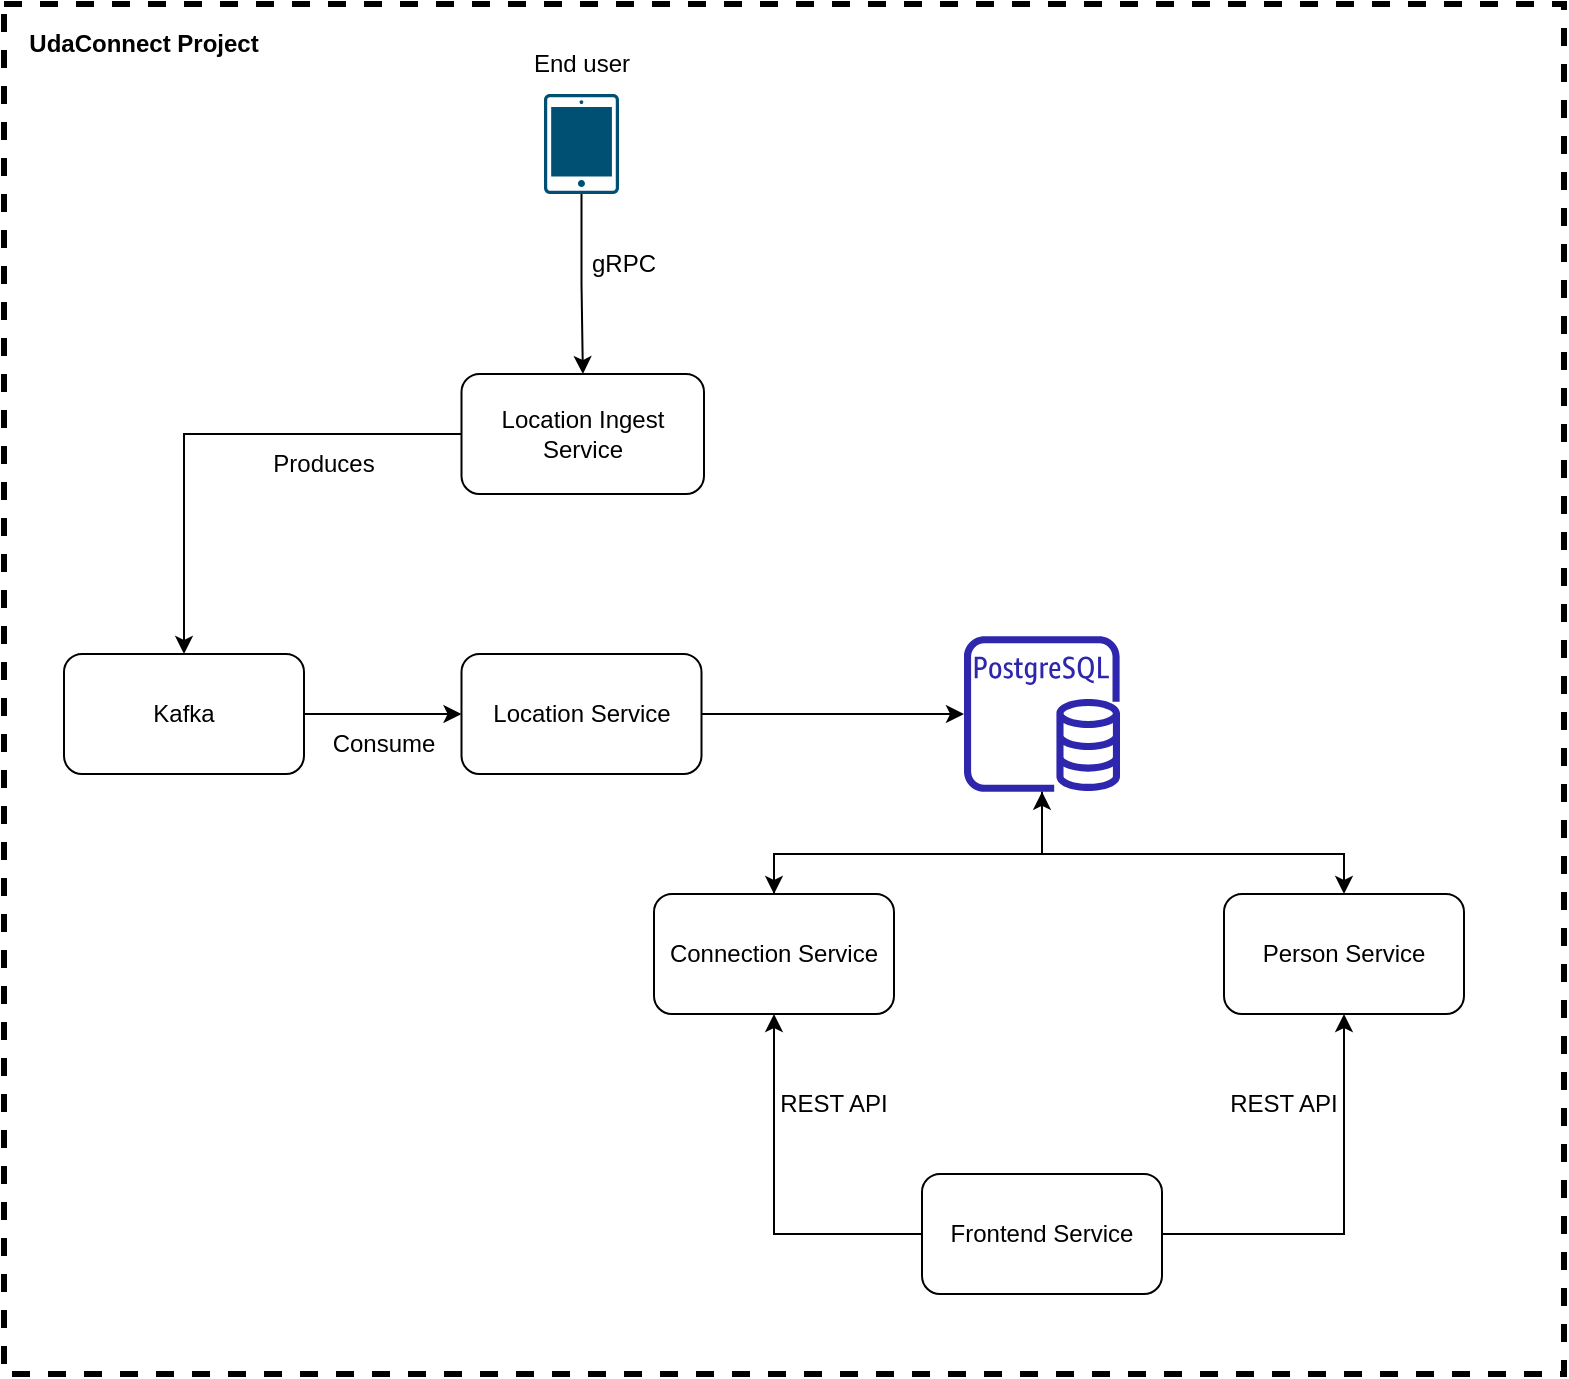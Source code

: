<mxfile version="20.3.0" type="device"><diagram id="W4kPId2-rC0gbcllC_3r" name="Page-1"><mxGraphModel dx="1106" dy="788" grid="1" gridSize="10" guides="1" tooltips="1" connect="1" arrows="1" fold="1" page="1" pageScale="1" pageWidth="850" pageHeight="1100" math="0" shadow="0"><root><mxCell id="0"/><mxCell id="1" parent="0"/><mxCell id="LUqAUPTAB1HtqCg-LuaZ-9" style="edgeStyle=orthogonalEdgeStyle;rounded=0;orthogonalLoop=1;jettySize=auto;html=1;" edge="1" parent="1" source="LUqAUPTAB1HtqCg-LuaZ-1" target="LUqAUPTAB1HtqCg-LuaZ-2"><mxGeometry relative="1" as="geometry"/></mxCell><mxCell id="LUqAUPTAB1HtqCg-LuaZ-1" value="" style="sketch=0;points=[[0.015,0.015,0],[0.985,0.015,0],[0.985,0.985,0],[0.015,0.985,0],[0.25,0,0],[0.5,0,0],[0.75,0,0],[1,0.25,0],[1,0.5,0],[1,0.75,0],[0.75,1,0],[0.5,1,0],[0.25,1,0],[0,0.75,0],[0,0.5,0],[0,0.25,0]];verticalLabelPosition=bottom;html=1;verticalAlign=top;aspect=fixed;align=center;pointerEvents=1;shape=mxgraph.cisco19.handheld;fillColor=#005073;strokeColor=none;" vertex="1" parent="1"><mxGeometry x="310" y="120" width="37.5" height="50" as="geometry"/></mxCell><mxCell id="LUqAUPTAB1HtqCg-LuaZ-10" style="edgeStyle=orthogonalEdgeStyle;rounded=0;orthogonalLoop=1;jettySize=auto;html=1;" edge="1" parent="1" source="LUqAUPTAB1HtqCg-LuaZ-2" target="LUqAUPTAB1HtqCg-LuaZ-3"><mxGeometry relative="1" as="geometry"/></mxCell><mxCell id="LUqAUPTAB1HtqCg-LuaZ-2" value="Location Ingest Service" style="rounded=1;whiteSpace=wrap;html=1;" vertex="1" parent="1"><mxGeometry x="268.75" y="260" width="121.25" height="60" as="geometry"/></mxCell><mxCell id="LUqAUPTAB1HtqCg-LuaZ-11" style="edgeStyle=orthogonalEdgeStyle;rounded=0;orthogonalLoop=1;jettySize=auto;html=1;entryX=0;entryY=0.5;entryDx=0;entryDy=0;" edge="1" parent="1" source="LUqAUPTAB1HtqCg-LuaZ-3" target="LUqAUPTAB1HtqCg-LuaZ-4"><mxGeometry relative="1" as="geometry"/></mxCell><mxCell id="LUqAUPTAB1HtqCg-LuaZ-3" value="Kafka" style="rounded=1;whiteSpace=wrap;html=1;" vertex="1" parent="1"><mxGeometry x="70" y="400" width="120" height="60" as="geometry"/></mxCell><mxCell id="LUqAUPTAB1HtqCg-LuaZ-12" style="edgeStyle=orthogonalEdgeStyle;rounded=0;orthogonalLoop=1;jettySize=auto;html=1;" edge="1" parent="1" source="LUqAUPTAB1HtqCg-LuaZ-4" target="LUqAUPTAB1HtqCg-LuaZ-5"><mxGeometry relative="1" as="geometry"/></mxCell><mxCell id="LUqAUPTAB1HtqCg-LuaZ-4" value="Location Service" style="rounded=1;whiteSpace=wrap;html=1;" vertex="1" parent="1"><mxGeometry x="268.75" y="400" width="120" height="60" as="geometry"/></mxCell><mxCell id="LUqAUPTAB1HtqCg-LuaZ-13" style="edgeStyle=orthogonalEdgeStyle;rounded=0;orthogonalLoop=1;jettySize=auto;html=1;" edge="1" parent="1" source="LUqAUPTAB1HtqCg-LuaZ-5" target="LUqAUPTAB1HtqCg-LuaZ-7"><mxGeometry relative="1" as="geometry"><Array as="points"><mxPoint x="559" y="500"/><mxPoint x="710" y="500"/></Array></mxGeometry></mxCell><mxCell id="LUqAUPTAB1HtqCg-LuaZ-14" style="edgeStyle=orthogonalEdgeStyle;rounded=0;orthogonalLoop=1;jettySize=auto;html=1;" edge="1" parent="1" source="LUqAUPTAB1HtqCg-LuaZ-5" target="LUqAUPTAB1HtqCg-LuaZ-6"><mxGeometry relative="1" as="geometry"><Array as="points"><mxPoint x="559" y="500"/><mxPoint x="425" y="500"/></Array></mxGeometry></mxCell><mxCell id="LUqAUPTAB1HtqCg-LuaZ-5" value="" style="sketch=0;outlineConnect=0;fontColor=#232F3E;gradientColor=none;fillColor=#2E27AD;strokeColor=none;dashed=0;verticalLabelPosition=bottom;verticalAlign=top;align=center;html=1;fontSize=12;fontStyle=0;aspect=fixed;pointerEvents=1;shape=mxgraph.aws4.rds_postgresql_instance;" vertex="1" parent="1"><mxGeometry x="520" y="391" width="78" height="78" as="geometry"/></mxCell><mxCell id="LUqAUPTAB1HtqCg-LuaZ-21" style="edgeStyle=orthogonalEdgeStyle;rounded=0;orthogonalLoop=1;jettySize=auto;html=1;" edge="1" parent="1" source="LUqAUPTAB1HtqCg-LuaZ-6" target="LUqAUPTAB1HtqCg-LuaZ-5"><mxGeometry relative="1" as="geometry"><Array as="points"><mxPoint x="425" y="500"/><mxPoint x="559" y="500"/></Array></mxGeometry></mxCell><mxCell id="LUqAUPTAB1HtqCg-LuaZ-6" value="Connection Service" style="rounded=1;whiteSpace=wrap;html=1;" vertex="1" parent="1"><mxGeometry x="365" y="520" width="120" height="60" as="geometry"/></mxCell><mxCell id="LUqAUPTAB1HtqCg-LuaZ-7" value="Person Service" style="rounded=1;whiteSpace=wrap;html=1;" vertex="1" parent="1"><mxGeometry x="650" y="520" width="120" height="60" as="geometry"/></mxCell><mxCell id="LUqAUPTAB1HtqCg-LuaZ-15" style="edgeStyle=orthogonalEdgeStyle;rounded=0;orthogonalLoop=1;jettySize=auto;html=1;entryX=0.5;entryY=1;entryDx=0;entryDy=0;" edge="1" parent="1" source="LUqAUPTAB1HtqCg-LuaZ-8" target="LUqAUPTAB1HtqCg-LuaZ-6"><mxGeometry relative="1" as="geometry"/></mxCell><mxCell id="LUqAUPTAB1HtqCg-LuaZ-16" style="edgeStyle=orthogonalEdgeStyle;rounded=0;orthogonalLoop=1;jettySize=auto;html=1;entryX=0.5;entryY=1;entryDx=0;entryDy=0;" edge="1" parent="1" source="LUqAUPTAB1HtqCg-LuaZ-8" target="LUqAUPTAB1HtqCg-LuaZ-7"><mxGeometry relative="1" as="geometry"/></mxCell><mxCell id="LUqAUPTAB1HtqCg-LuaZ-8" value="Frontend Service" style="rounded=1;whiteSpace=wrap;html=1;" vertex="1" parent="1"><mxGeometry x="499" y="660" width="120" height="60" as="geometry"/></mxCell><mxCell id="LUqAUPTAB1HtqCg-LuaZ-17" value="End user" style="text;html=1;strokeColor=none;fillColor=none;align=center;verticalAlign=middle;whiteSpace=wrap;rounded=0;" vertex="1" parent="1"><mxGeometry x="298.75" y="90" width="60" height="30" as="geometry"/></mxCell><mxCell id="LUqAUPTAB1HtqCg-LuaZ-18" value="gRPC" style="text;html=1;strokeColor=none;fillColor=none;align=center;verticalAlign=middle;whiteSpace=wrap;rounded=0;" vertex="1" parent="1"><mxGeometry x="320" y="190" width="60" height="30" as="geometry"/></mxCell><mxCell id="LUqAUPTAB1HtqCg-LuaZ-19" value="Produces" style="text;html=1;strokeColor=none;fillColor=none;align=center;verticalAlign=middle;whiteSpace=wrap;rounded=0;" vertex="1" parent="1"><mxGeometry x="170" y="290" width="60" height="30" as="geometry"/></mxCell><mxCell id="LUqAUPTAB1HtqCg-LuaZ-20" value="Consume" style="text;html=1;strokeColor=none;fillColor=none;align=center;verticalAlign=middle;whiteSpace=wrap;rounded=0;" vertex="1" parent="1"><mxGeometry x="200" y="430" width="60" height="30" as="geometry"/></mxCell><mxCell id="LUqAUPTAB1HtqCg-LuaZ-22" value="REST API" style="text;html=1;strokeColor=none;fillColor=none;align=center;verticalAlign=middle;whiteSpace=wrap;rounded=0;" vertex="1" parent="1"><mxGeometry x="425" y="610" width="60" height="30" as="geometry"/></mxCell><mxCell id="LUqAUPTAB1HtqCg-LuaZ-23" value="REST API" style="text;html=1;strokeColor=none;fillColor=none;align=center;verticalAlign=middle;whiteSpace=wrap;rounded=0;" vertex="1" parent="1"><mxGeometry x="650" y="610" width="60" height="30" as="geometry"/></mxCell><mxCell id="LUqAUPTAB1HtqCg-LuaZ-24" value="" style="rounded=0;whiteSpace=wrap;html=1;fillColor=none;dashed=1;fontSize=13;strokeWidth=3;" vertex="1" parent="1"><mxGeometry x="40" y="75" width="780" height="685" as="geometry"/></mxCell><mxCell id="LUqAUPTAB1HtqCg-LuaZ-25" value="UdaConnect Project" style="text;html=1;strokeColor=none;fillColor=none;align=center;verticalAlign=middle;whiteSpace=wrap;rounded=0;dashed=1;fontStyle=1" vertex="1" parent="1"><mxGeometry x="50" y="80" width="120" height="30" as="geometry"/></mxCell></root></mxGraphModel></diagram></mxfile>
